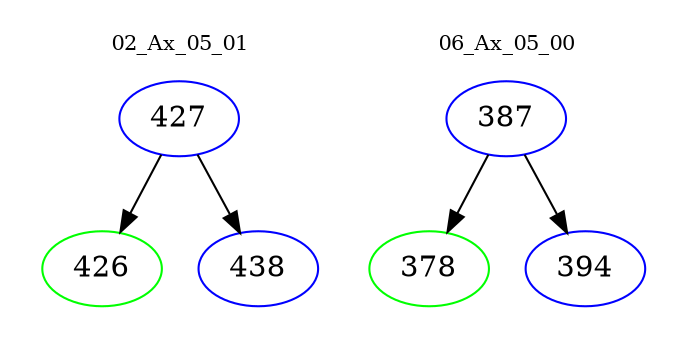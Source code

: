 digraph{
subgraph cluster_0 {
color = white
label = "02_Ax_05_01";
fontsize=10;
T0_427 [label="427", color="blue"]
T0_427 -> T0_426 [color="black"]
T0_426 [label="426", color="green"]
T0_427 -> T0_438 [color="black"]
T0_438 [label="438", color="blue"]
}
subgraph cluster_1 {
color = white
label = "06_Ax_05_00";
fontsize=10;
T1_387 [label="387", color="blue"]
T1_387 -> T1_378 [color="black"]
T1_378 [label="378", color="green"]
T1_387 -> T1_394 [color="black"]
T1_394 [label="394", color="blue"]
}
}
